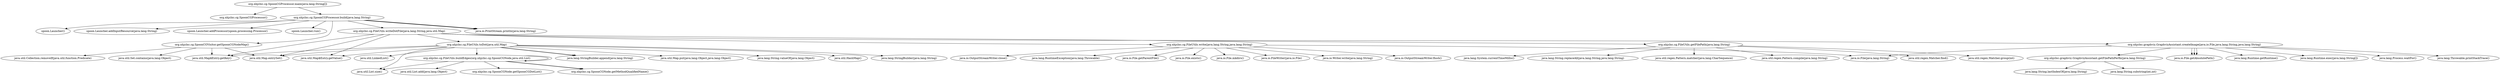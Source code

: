 digraph "org.nhjclxc.cg.SpoonCGProcessor.main(java.lang.String[])" {
"org.nhjclxc.cg.SpoonCGProcessor.main(java.lang.String[])" -> "org.nhjclxc.cg.SpoonCGProcessor()";

"org.nhjclxc.cg.SpoonCGProcessor.build(java.lang.String)" -> "spoon.Launcher()";

"org.nhjclxc.cg.SpoonCGProcessor.build(java.lang.String)" -> "spoon.Launcher.addInputResource(java.lang.String)";

"org.nhjclxc.cg.SpoonCGProcessor.build(java.lang.String)" -> "spoon.Launcher.addProcessor(spoon.processing.Processor)";

"org.nhjclxc.cg.SpoonCGProcessor.build(java.lang.String)" -> "spoon.Launcher.run()";

"org.nhjclxc.cg.SpoonCGVisitor.getSpoonCGNodeMap()" -> "java.util.Collection.removeIf(java.util.function.Predicate)";

"org.nhjclxc.cg.SpoonCGVisitor.getSpoonCGNodeMap()" -> "java.util.Map.entrySet()";

"org.nhjclxc.cg.SpoonCGVisitor.getSpoonCGNodeMap()" -> "java.util.Set.contains(java.lang.Object)";

"org.nhjclxc.cg.SpoonCGVisitor.getSpoonCGNodeMap()" -> "java.util.Map$Entry.getKey()";

"org.nhjclxc.cg.SpoonCGProcessor.build(java.lang.String)" -> "org.nhjclxc.cg.SpoonCGVisitor.getSpoonCGNodeMap()";

"org.nhjclxc.cg.FileUtils.toDot(java.util.Map)" -> "java.util.HashMap()";

"org.nhjclxc.cg.FileUtils.toDot(java.util.Map)" -> "java.util.Map.entrySet()";

"org.nhjclxc.cg.FileUtils.toDot(java.util.Map)" -> "java.util.Map$Entry.getKey()";

"org.nhjclxc.cg.FileUtils.toDot(java.util.Map)" -> "java.util.Map$Entry.getValue()";

"org.nhjclxc.cg.FileUtils.toDot(java.util.Map)" -> "java.lang.StringBuilder(java.lang.String)";

"org.nhjclxc.cg.FileUtils.toDot(java.util.Map)" -> "java.util.LinkedList()";

"org.nhjclxc.cg.FileUtils.buildEdges(org.nhjclxc.cg.SpoonCGNode,java.util.List)" -> "org.nhjclxc.cg.SpoonCGNode.getSpoonCGDotList()";

"org.nhjclxc.cg.FileUtils.buildEdges(org.nhjclxc.cg.SpoonCGNode,java.util.List)" -> "java.util.List.size()";

"org.nhjclxc.cg.FileUtils.buildEdges(org.nhjclxc.cg.SpoonCGNode,java.util.List)" -> "org.nhjclxc.cg.SpoonCGNode.getMethodQualifiedName()";

"org.nhjclxc.cg.FileUtils.buildEdges(org.nhjclxc.cg.SpoonCGNode,java.util.List)" -> "org.nhjclxc.cg.SpoonCGNode.getMethodQualifiedName()";

"org.nhjclxc.cg.FileUtils.buildEdges(org.nhjclxc.cg.SpoonCGNode,java.util.List)" -> "org.nhjclxc.cg.FileUtils.buildEdges(org.nhjclxc.cg.SpoonCGNode,java.util.List)";

"org.nhjclxc.cg.FileUtils.buildEdges(org.nhjclxc.cg.SpoonCGNode,java.util.List)" -> "java.util.List.add(java.lang.Object)";

"org.nhjclxc.cg.FileUtils.toDot(java.util.Map)" -> "org.nhjclxc.cg.FileUtils.buildEdges(org.nhjclxc.cg.SpoonCGNode,java.util.List)";

"org.nhjclxc.cg.FileUtils.toDot(java.util.Map)" -> "java.util.List.size()";

"org.nhjclxc.cg.FileUtils.toDot(java.util.Map)" -> "java.lang.StringBuilder.append(java.lang.String)";

"org.nhjclxc.cg.FileUtils.toDot(java.util.Map)" -> "java.lang.StringBuilder.append(java.lang.String)";

"org.nhjclxc.cg.FileUtils.toDot(java.util.Map)" -> "java.util.Map.put(java.lang.Object,java.lang.Object)";

"org.nhjclxc.cg.FileUtils.toDot(java.util.Map)" -> "java.lang.String.valueOf(java.lang.Object)";

"org.nhjclxc.cg.FileUtils.writeDotFile(java.lang.String,java.util.Map)" -> "org.nhjclxc.cg.FileUtils.toDot(java.util.Map)";

"org.nhjclxc.cg.FileUtils.writeDotFile(java.lang.String,java.util.Map)" -> "java.util.Map.entrySet()";

"org.nhjclxc.cg.FileUtils.writeDotFile(java.lang.String,java.util.Map)" -> "java.util.Map$Entry.getKey()";

"org.nhjclxc.cg.FileUtils.writeDotFile(java.lang.String,java.util.Map)" -> "java.util.Map$Entry.getValue()";

"org.nhjclxc.cg.FileUtils.write(java.lang.String,java.lang.String)" -> "java.io.File(java.lang.String)";

"org.nhjclxc.cg.FileUtils.write(java.lang.String,java.lang.String)" -> "java.io.File.getParentFile()";

"org.nhjclxc.cg.FileUtils.write(java.lang.String,java.lang.String)" -> "java.io.File.exists()";

"org.nhjclxc.cg.FileUtils.write(java.lang.String,java.lang.String)" -> "java.io.File.mkdirs()";

"org.nhjclxc.cg.FileUtils.write(java.lang.String,java.lang.String)" -> "java.io.FileWriter(java.io.File)";

"org.nhjclxc.cg.FileUtils.write(java.lang.String,java.lang.String)" -> "java.io.Writer.write(java.lang.String)";

"org.nhjclxc.cg.FileUtils.write(java.lang.String,java.lang.String)" -> "java.io.OutputStreamWriter.flush()";

"org.nhjclxc.cg.FileUtils.write(java.lang.String,java.lang.String)" -> "java.io.OutputStreamWriter.close()";

"org.nhjclxc.cg.FileUtils.write(java.lang.String,java.lang.String)" -> "java.lang.RuntimeException(java.lang.Throwable)";

"org.nhjclxc.cg.FileUtils.writeDotFile(java.lang.String,java.util.Map)" -> "org.nhjclxc.cg.FileUtils.write(java.lang.String,java.lang.String)";

"org.nhjclxc.cg.FileUtils.getFilePath(java.lang.String)" -> "java.util.regex.Pattern.matcher(java.lang.CharSequence)";

"org.nhjclxc.cg.FileUtils.getFilePath(java.lang.String)" -> "java.util.regex.Pattern.compile(java.lang.String)";

"org.nhjclxc.cg.FileUtils.getFilePath(java.lang.String)" -> "java.util.regex.Matcher.find()";

"org.nhjclxc.cg.FileUtils.getFilePath(java.lang.String)" -> "java.util.regex.Matcher.group(int)";

"org.nhjclxc.cg.FileUtils.getFilePath(java.lang.String)" -> "java.lang.System.currentTimeMillis()";

"org.nhjclxc.cg.FileUtils.getFilePath(java.lang.String)" -> "java.lang.String.replaceAll(java.lang.String,java.lang.String)";

"org.nhjclxc.cg.FileUtils.writeDotFile(java.lang.String,java.util.Map)" -> "org.nhjclxc.cg.FileUtils.getFilePath(java.lang.String)";

"org.nhjclxc.graphviz.GraphvizAssistant.getFilePathPerfix(java.lang.String)" -> "java.lang.String.lastIndexOf(java.lang.String)";

"org.nhjclxc.graphviz.GraphvizAssistant.getFilePathPerfix(java.lang.String)" -> "java.lang.String.substring(int,int)";

"org.nhjclxc.graphviz.GraphvizAssistant.createImage(java.io.File,java.lang.String,java.lang.String)" -> "org.nhjclxc.graphviz.GraphvizAssistant.getFilePathPerfix(java.lang.String)";

"org.nhjclxc.graphviz.GraphvizAssistant.createImage(java.io.File,java.lang.String,java.lang.String)" -> "java.io.File.getAbsolutePath()";

"org.nhjclxc.graphviz.GraphvizAssistant.createImage(java.io.File,java.lang.String,java.lang.String)" -> "java.io.File(java.lang.String)";

"org.nhjclxc.graphviz.GraphvizAssistant.createImage(java.io.File,java.lang.String,java.lang.String)" -> "java.lang.Runtime.getRuntime()";

"org.nhjclxc.graphviz.GraphvizAssistant.createImage(java.io.File,java.lang.String,java.lang.String)" -> "java.io.File.getAbsolutePath()";

"org.nhjclxc.graphviz.GraphvizAssistant.createImage(java.io.File,java.lang.String,java.lang.String)" -> "java.io.File.getAbsolutePath()";

"org.nhjclxc.graphviz.GraphvizAssistant.createImage(java.io.File,java.lang.String,java.lang.String)" -> "java.lang.Runtime.exec(java.lang.String[])";

"org.nhjclxc.graphviz.GraphvizAssistant.createImage(java.io.File,java.lang.String,java.lang.String)" -> "java.lang.Process.waitFor()";

"org.nhjclxc.graphviz.GraphvizAssistant.createImage(java.io.File,java.lang.String,java.lang.String)" -> "java.lang.Throwable.printStackTrace()";

"org.nhjclxc.cg.FileUtils.writeDotFile(java.lang.String,java.util.Map)" -> "org.nhjclxc.graphviz.GraphvizAssistant.createImage(java.io.File,java.lang.String,java.lang.String)";

"org.nhjclxc.cg.SpoonCGProcessor.build(java.lang.String)" -> "org.nhjclxc.cg.FileUtils.writeDotFile(java.lang.String,java.util.Map)";

"org.nhjclxc.cg.SpoonCGProcessor.build(java.lang.String)" -> "java.io.PrintStream.println(java.lang.String)";

"org.nhjclxc.cg.SpoonCGProcessor.build(java.lang.String)" -> "java.io.PrintStream.println(java.lang.String)";

"org.nhjclxc.cg.SpoonCGProcessor.build(java.lang.String)" -> "java.io.PrintStream.println(java.lang.String)";

"org.nhjclxc.cg.SpoonCGProcessor.main(java.lang.String[])" -> "org.nhjclxc.cg.SpoonCGProcessor.build(java.lang.String)";

}